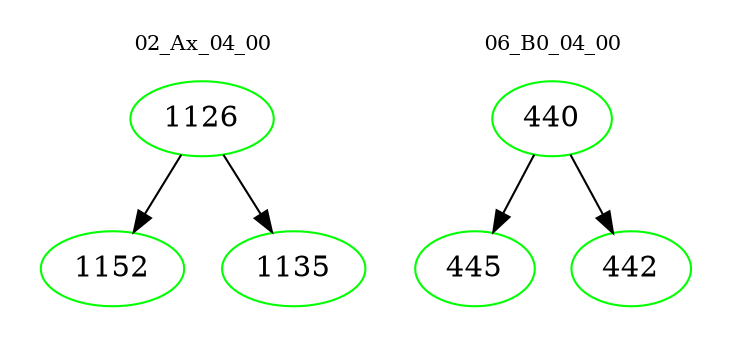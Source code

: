digraph{
subgraph cluster_0 {
color = white
label = "02_Ax_04_00";
fontsize=10;
T0_1126 [label="1126", color="green"]
T0_1126 -> T0_1152 [color="black"]
T0_1152 [label="1152", color="green"]
T0_1126 -> T0_1135 [color="black"]
T0_1135 [label="1135", color="green"]
}
subgraph cluster_1 {
color = white
label = "06_B0_04_00";
fontsize=10;
T1_440 [label="440", color="green"]
T1_440 -> T1_445 [color="black"]
T1_445 [label="445", color="green"]
T1_440 -> T1_442 [color="black"]
T1_442 [label="442", color="green"]
}
}
